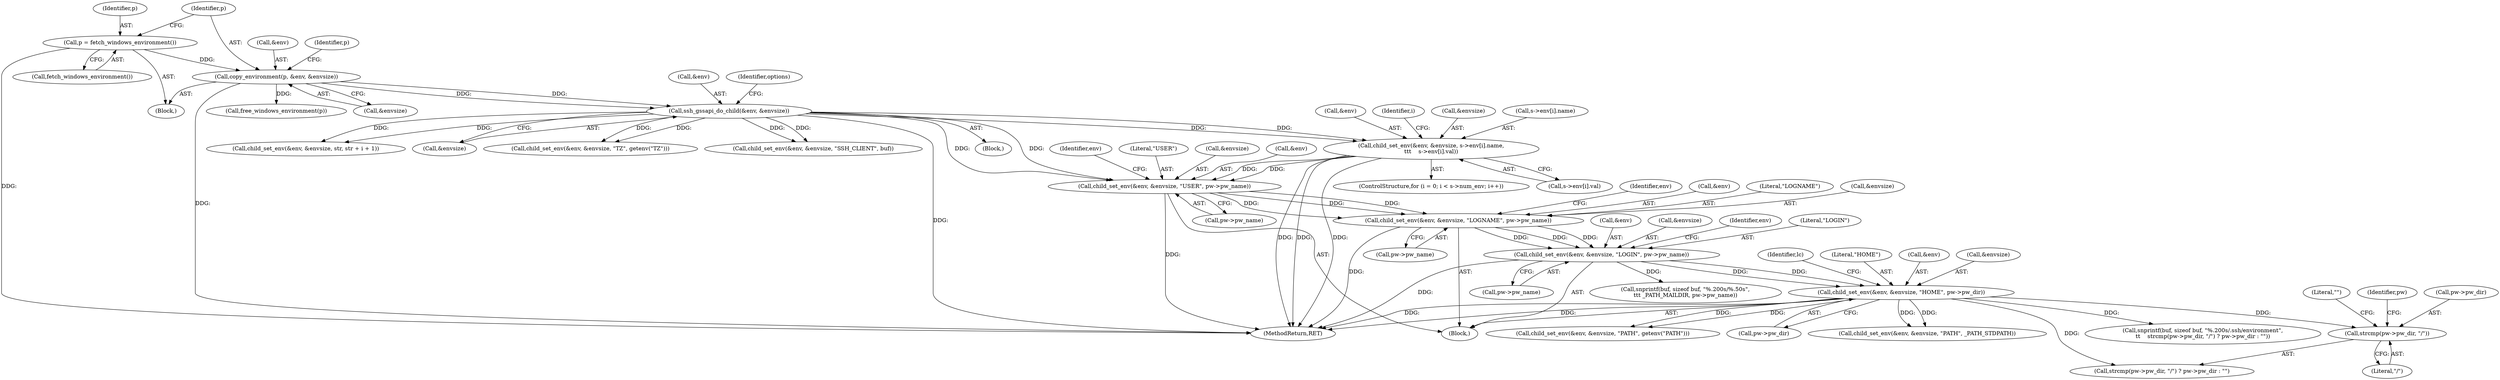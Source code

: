 digraph "0_mindrot_85bdcd7c92fe7ff133bbc4e10a65c91810f88755@API" {
"1000592" [label="(Call,strcmp(pw->pw_dir, \"/\"))"];
"1000233" [label="(Call,child_set_env(&env, &envsize, \"HOME\", pw->pw_dir))"];
"1000224" [label="(Call,child_set_env(&env, &envsize, \"LOGIN\", pw->pw_name))"];
"1000215" [label="(Call,child_set_env(&env, &envsize, \"LOGNAME\", pw->pw_name))"];
"1000206" [label="(Call,child_set_env(&env, &envsize, \"USER\", pw->pw_name))"];
"1000187" [label="(Call,child_set_env(&env, &envsize, s->env[i].name,\n\t\t\t    s->env[i].val))"];
"1000165" [label="(Call,ssh_gssapi_do_child(&env, &envsize))"];
"1000157" [label="(Call,copy_environment(p, &env, &envsize))"];
"1000154" [label="(Call,p = fetch_windows_environment())"];
"1000591" [label="(Call,strcmp(pw->pw_dir, \"/\") ? pw->pw_dir : \"\")"];
"1000226" [label="(Identifier,env)"];
"1000236" [label="(Call,&envsize)"];
"1000598" [label="(Identifier,pw)"];
"1000175" [label="(Block,)"];
"1000186" [label="(Identifier,i)"];
"1000154" [label="(Call,p = fetch_windows_environment())"];
"1000230" [label="(Call,pw->pw_name)"];
"1000155" [label="(Identifier,p)"];
"1000161" [label="(Call,&envsize)"];
"1000630" [label="(MethodReturn,RET)"];
"1000118" [label="(Block,)"];
"1000217" [label="(Identifier,env)"];
"1000586" [label="(Call,snprintf(buf, sizeof buf, \"%.200s/.ssh/environment\",\n\t\t    strcmp(pw->pw_dir, \"/\") ? pw->pw_dir : \"\"))"];
"1000176" [label="(ControlStructure,for (i = 0; i < s->num_env; i++))"];
"1000206" [label="(Call,child_set_env(&env, &envsize, \"USER\", pw->pw_name))"];
"1000159" [label="(Call,&env)"];
"1000216" [label="(Call,&env)"];
"1000166" [label="(Call,&env)"];
"1000233" [label="(Call,child_set_env(&env, &envsize, \"HOME\", pw->pw_dir))"];
"1000235" [label="(Identifier,env)"];
"1000596" [label="(Literal,\"/\")"];
"1000190" [label="(Call,&envsize)"];
"1000260" [label="(Call,child_set_env(&env, &envsize, \"PATH\", getenv(\"PATH\")))"];
"1000221" [label="(Call,pw->pw_name)"];
"1000215" [label="(Call,child_set_env(&env, &envsize, \"LOGNAME\", pw->pw_name))"];
"1000211" [label="(Literal,\"USER\")"];
"1000245" [label="(Identifier,lc)"];
"1000165" [label="(Call,ssh_gssapi_do_child(&env, &envsize))"];
"1000212" [label="(Call,pw->pw_name)"];
"1000157" [label="(Call,copy_environment(p, &env, &envsize))"];
"1000156" [label="(Call,fetch_windows_environment())"];
"1000229" [label="(Literal,\"LOGIN\")"];
"1000225" [label="(Call,&env)"];
"1000592" [label="(Call,strcmp(pw->pw_dir, \"/\"))"];
"1000209" [label="(Call,&envsize)"];
"1000220" [label="(Literal,\"LOGNAME\")"];
"1000173" [label="(Identifier,options)"];
"1000207" [label="(Call,&env)"];
"1000239" [label="(Call,pw->pw_dir)"];
"1000192" [label="(Call,s->env[i].name)"];
"1000593" [label="(Call,pw->pw_dir)"];
"1000238" [label="(Literal,\"HOME\")"];
"1000152" [label="(Block,)"];
"1000600" [label="(Literal,\"\")"];
"1000163" [label="(Call,free_windows_environment(p))"];
"1000199" [label="(Call,s->env[i].val)"];
"1000234" [label="(Call,&env)"];
"1000187" [label="(Call,child_set_env(&env, &envsize, s->env[i].name,\n\t\t\t    s->env[i].val))"];
"1000348" [label="(Call,child_set_env(&env, &envsize, str, str + i + 1))"];
"1000158" [label="(Identifier,p)"];
"1000168" [label="(Call,&envsize)"];
"1000294" [label="(Call,child_set_env(&env, &envsize, \"TZ\", getenv(\"TZ\")))"];
"1000224" [label="(Call,child_set_env(&env, &envsize, \"LOGIN\", pw->pw_name))"];
"1000188" [label="(Call,&env)"];
"1000268" [label="(Call,snprintf(buf, sizeof buf, \"%.200s/%.50s\",\n\t\t\t _PATH_MAILDIR, pw->pw_name))"];
"1000381" [label="(Call,child_set_env(&env, &envsize, \"SSH_CLIENT\", buf))"];
"1000218" [label="(Call,&envsize)"];
"1000252" [label="(Call,child_set_env(&env, &envsize, \"PATH\", _PATH_STDPATH))"];
"1000164" [label="(Identifier,p)"];
"1000227" [label="(Call,&envsize)"];
"1000592" -> "1000591"  [label="AST: "];
"1000592" -> "1000596"  [label="CFG: "];
"1000593" -> "1000592"  [label="AST: "];
"1000596" -> "1000592"  [label="AST: "];
"1000598" -> "1000592"  [label="CFG: "];
"1000600" -> "1000592"  [label="CFG: "];
"1000233" -> "1000592"  [label="DDG: "];
"1000233" -> "1000175"  [label="AST: "];
"1000233" -> "1000239"  [label="CFG: "];
"1000234" -> "1000233"  [label="AST: "];
"1000236" -> "1000233"  [label="AST: "];
"1000238" -> "1000233"  [label="AST: "];
"1000239" -> "1000233"  [label="AST: "];
"1000245" -> "1000233"  [label="CFG: "];
"1000233" -> "1000630"  [label="DDG: "];
"1000233" -> "1000630"  [label="DDG: "];
"1000224" -> "1000233"  [label="DDG: "];
"1000224" -> "1000233"  [label="DDG: "];
"1000233" -> "1000252"  [label="DDG: "];
"1000233" -> "1000252"  [label="DDG: "];
"1000233" -> "1000260"  [label="DDG: "];
"1000233" -> "1000260"  [label="DDG: "];
"1000233" -> "1000586"  [label="DDG: "];
"1000233" -> "1000591"  [label="DDG: "];
"1000224" -> "1000175"  [label="AST: "];
"1000224" -> "1000230"  [label="CFG: "];
"1000225" -> "1000224"  [label="AST: "];
"1000227" -> "1000224"  [label="AST: "];
"1000229" -> "1000224"  [label="AST: "];
"1000230" -> "1000224"  [label="AST: "];
"1000235" -> "1000224"  [label="CFG: "];
"1000224" -> "1000630"  [label="DDG: "];
"1000215" -> "1000224"  [label="DDG: "];
"1000215" -> "1000224"  [label="DDG: "];
"1000215" -> "1000224"  [label="DDG: "];
"1000224" -> "1000268"  [label="DDG: "];
"1000215" -> "1000175"  [label="AST: "];
"1000215" -> "1000221"  [label="CFG: "];
"1000216" -> "1000215"  [label="AST: "];
"1000218" -> "1000215"  [label="AST: "];
"1000220" -> "1000215"  [label="AST: "];
"1000221" -> "1000215"  [label="AST: "];
"1000226" -> "1000215"  [label="CFG: "];
"1000215" -> "1000630"  [label="DDG: "];
"1000206" -> "1000215"  [label="DDG: "];
"1000206" -> "1000215"  [label="DDG: "];
"1000206" -> "1000215"  [label="DDG: "];
"1000206" -> "1000175"  [label="AST: "];
"1000206" -> "1000212"  [label="CFG: "];
"1000207" -> "1000206"  [label="AST: "];
"1000209" -> "1000206"  [label="AST: "];
"1000211" -> "1000206"  [label="AST: "];
"1000212" -> "1000206"  [label="AST: "];
"1000217" -> "1000206"  [label="CFG: "];
"1000206" -> "1000630"  [label="DDG: "];
"1000187" -> "1000206"  [label="DDG: "];
"1000187" -> "1000206"  [label="DDG: "];
"1000165" -> "1000206"  [label="DDG: "];
"1000165" -> "1000206"  [label="DDG: "];
"1000187" -> "1000176"  [label="AST: "];
"1000187" -> "1000199"  [label="CFG: "];
"1000188" -> "1000187"  [label="AST: "];
"1000190" -> "1000187"  [label="AST: "];
"1000192" -> "1000187"  [label="AST: "];
"1000199" -> "1000187"  [label="AST: "];
"1000186" -> "1000187"  [label="CFG: "];
"1000187" -> "1000630"  [label="DDG: "];
"1000187" -> "1000630"  [label="DDG: "];
"1000187" -> "1000630"  [label="DDG: "];
"1000165" -> "1000187"  [label="DDG: "];
"1000165" -> "1000187"  [label="DDG: "];
"1000165" -> "1000118"  [label="AST: "];
"1000165" -> "1000168"  [label="CFG: "];
"1000166" -> "1000165"  [label="AST: "];
"1000168" -> "1000165"  [label="AST: "];
"1000173" -> "1000165"  [label="CFG: "];
"1000165" -> "1000630"  [label="DDG: "];
"1000157" -> "1000165"  [label="DDG: "];
"1000157" -> "1000165"  [label="DDG: "];
"1000165" -> "1000294"  [label="DDG: "];
"1000165" -> "1000294"  [label="DDG: "];
"1000165" -> "1000348"  [label="DDG: "];
"1000165" -> "1000348"  [label="DDG: "];
"1000165" -> "1000381"  [label="DDG: "];
"1000165" -> "1000381"  [label="DDG: "];
"1000157" -> "1000152"  [label="AST: "];
"1000157" -> "1000161"  [label="CFG: "];
"1000158" -> "1000157"  [label="AST: "];
"1000159" -> "1000157"  [label="AST: "];
"1000161" -> "1000157"  [label="AST: "];
"1000164" -> "1000157"  [label="CFG: "];
"1000157" -> "1000630"  [label="DDG: "];
"1000154" -> "1000157"  [label="DDG: "];
"1000157" -> "1000163"  [label="DDG: "];
"1000154" -> "1000152"  [label="AST: "];
"1000154" -> "1000156"  [label="CFG: "];
"1000155" -> "1000154"  [label="AST: "];
"1000156" -> "1000154"  [label="AST: "];
"1000158" -> "1000154"  [label="CFG: "];
"1000154" -> "1000630"  [label="DDG: "];
}
